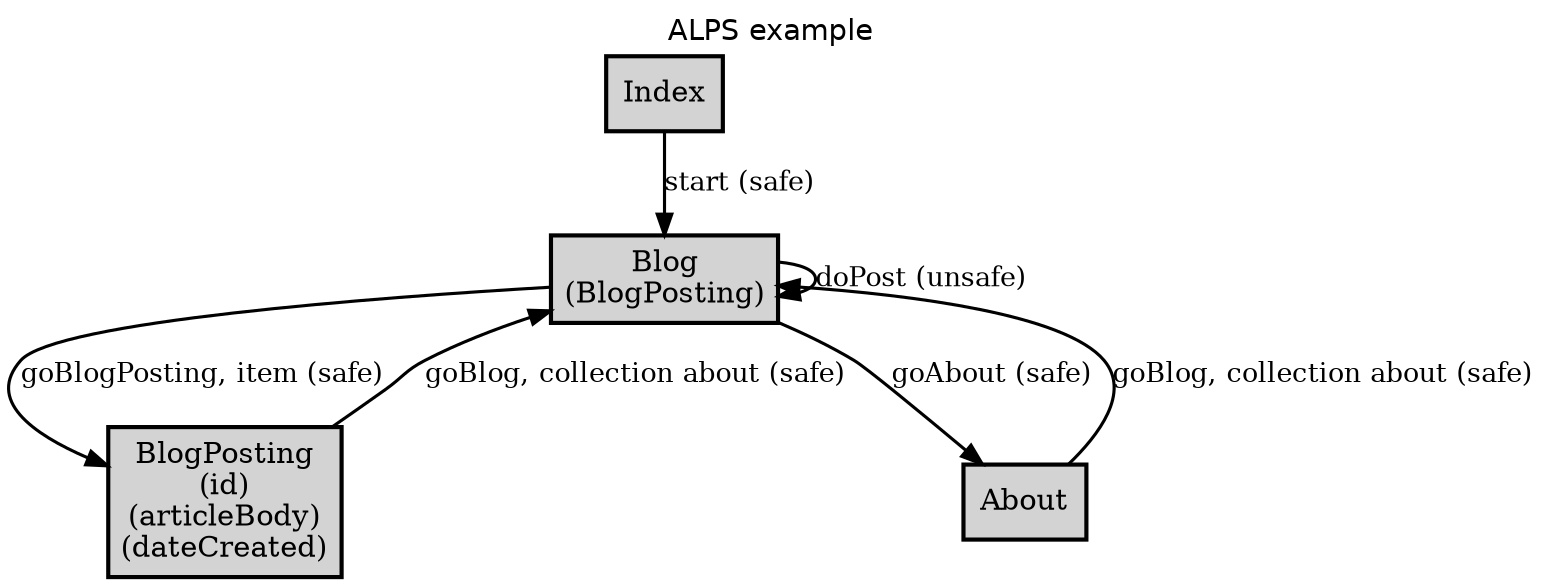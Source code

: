 digraph application_state_diagram {
  graph [
    labelloc="t";
    fontname="Helvetica"
    label="ALPS example";
    URL="index.html" target="_parent"
  ];
  node [shape = box, style = "bold,filled" fillcolor="lightgray"];

    Blog [margin=0.02, label=<<table cellspacing="0" cellpadding="5" border="0"><tr><td>Blog<br />(BlogPosting)<br /></td></tr></table>>,shape=box URL="#Blog" target="_parent"]
    BlogPosting [margin=0.02, label=<<table cellspacing="0" cellpadding="5" border="0"><tr><td>BlogPosting<br />(id)<br />(articleBody)<br />(dateCreated)<br /></td></tr></table>>,shape=box URL="#BlogPosting" target="_parent"]

    About -> Blog [label = <goBlog, collection about (safe)> URL="#goBlog" target="_parent" fontsize=13 class="goBlog" penwidth=1.5];
    Blog -> About [label = <goAbout (safe)> URL="#goAbout" target="_parent" fontsize=13 class="goAbout" penwidth=1.5];
    Blog -> Blog [label = <doPost (unsafe)> URL="#doPost" target="_parent" fontsize=13 class="doPost" penwidth=1.5];
    Blog -> BlogPosting [label = <goBlogPosting, item (safe)> URL="#goBlogPosting" target="_parent" fontsize=13 class="goBlogPosting" penwidth=1.5];
    BlogPosting -> Blog [label = <goBlog, collection about (safe)> URL="#goBlog" target="_parent" fontsize=13 class="goBlog" penwidth=1.5];
    Index -> Blog [label = <start (safe)> URL="#start" target="_parent" fontsize=13 class="start" penwidth=1.5];

    About [label = <About> URL="#About" target="_parent"]
    Index [label = <Index> URL="#Index" target="_parent"]

}